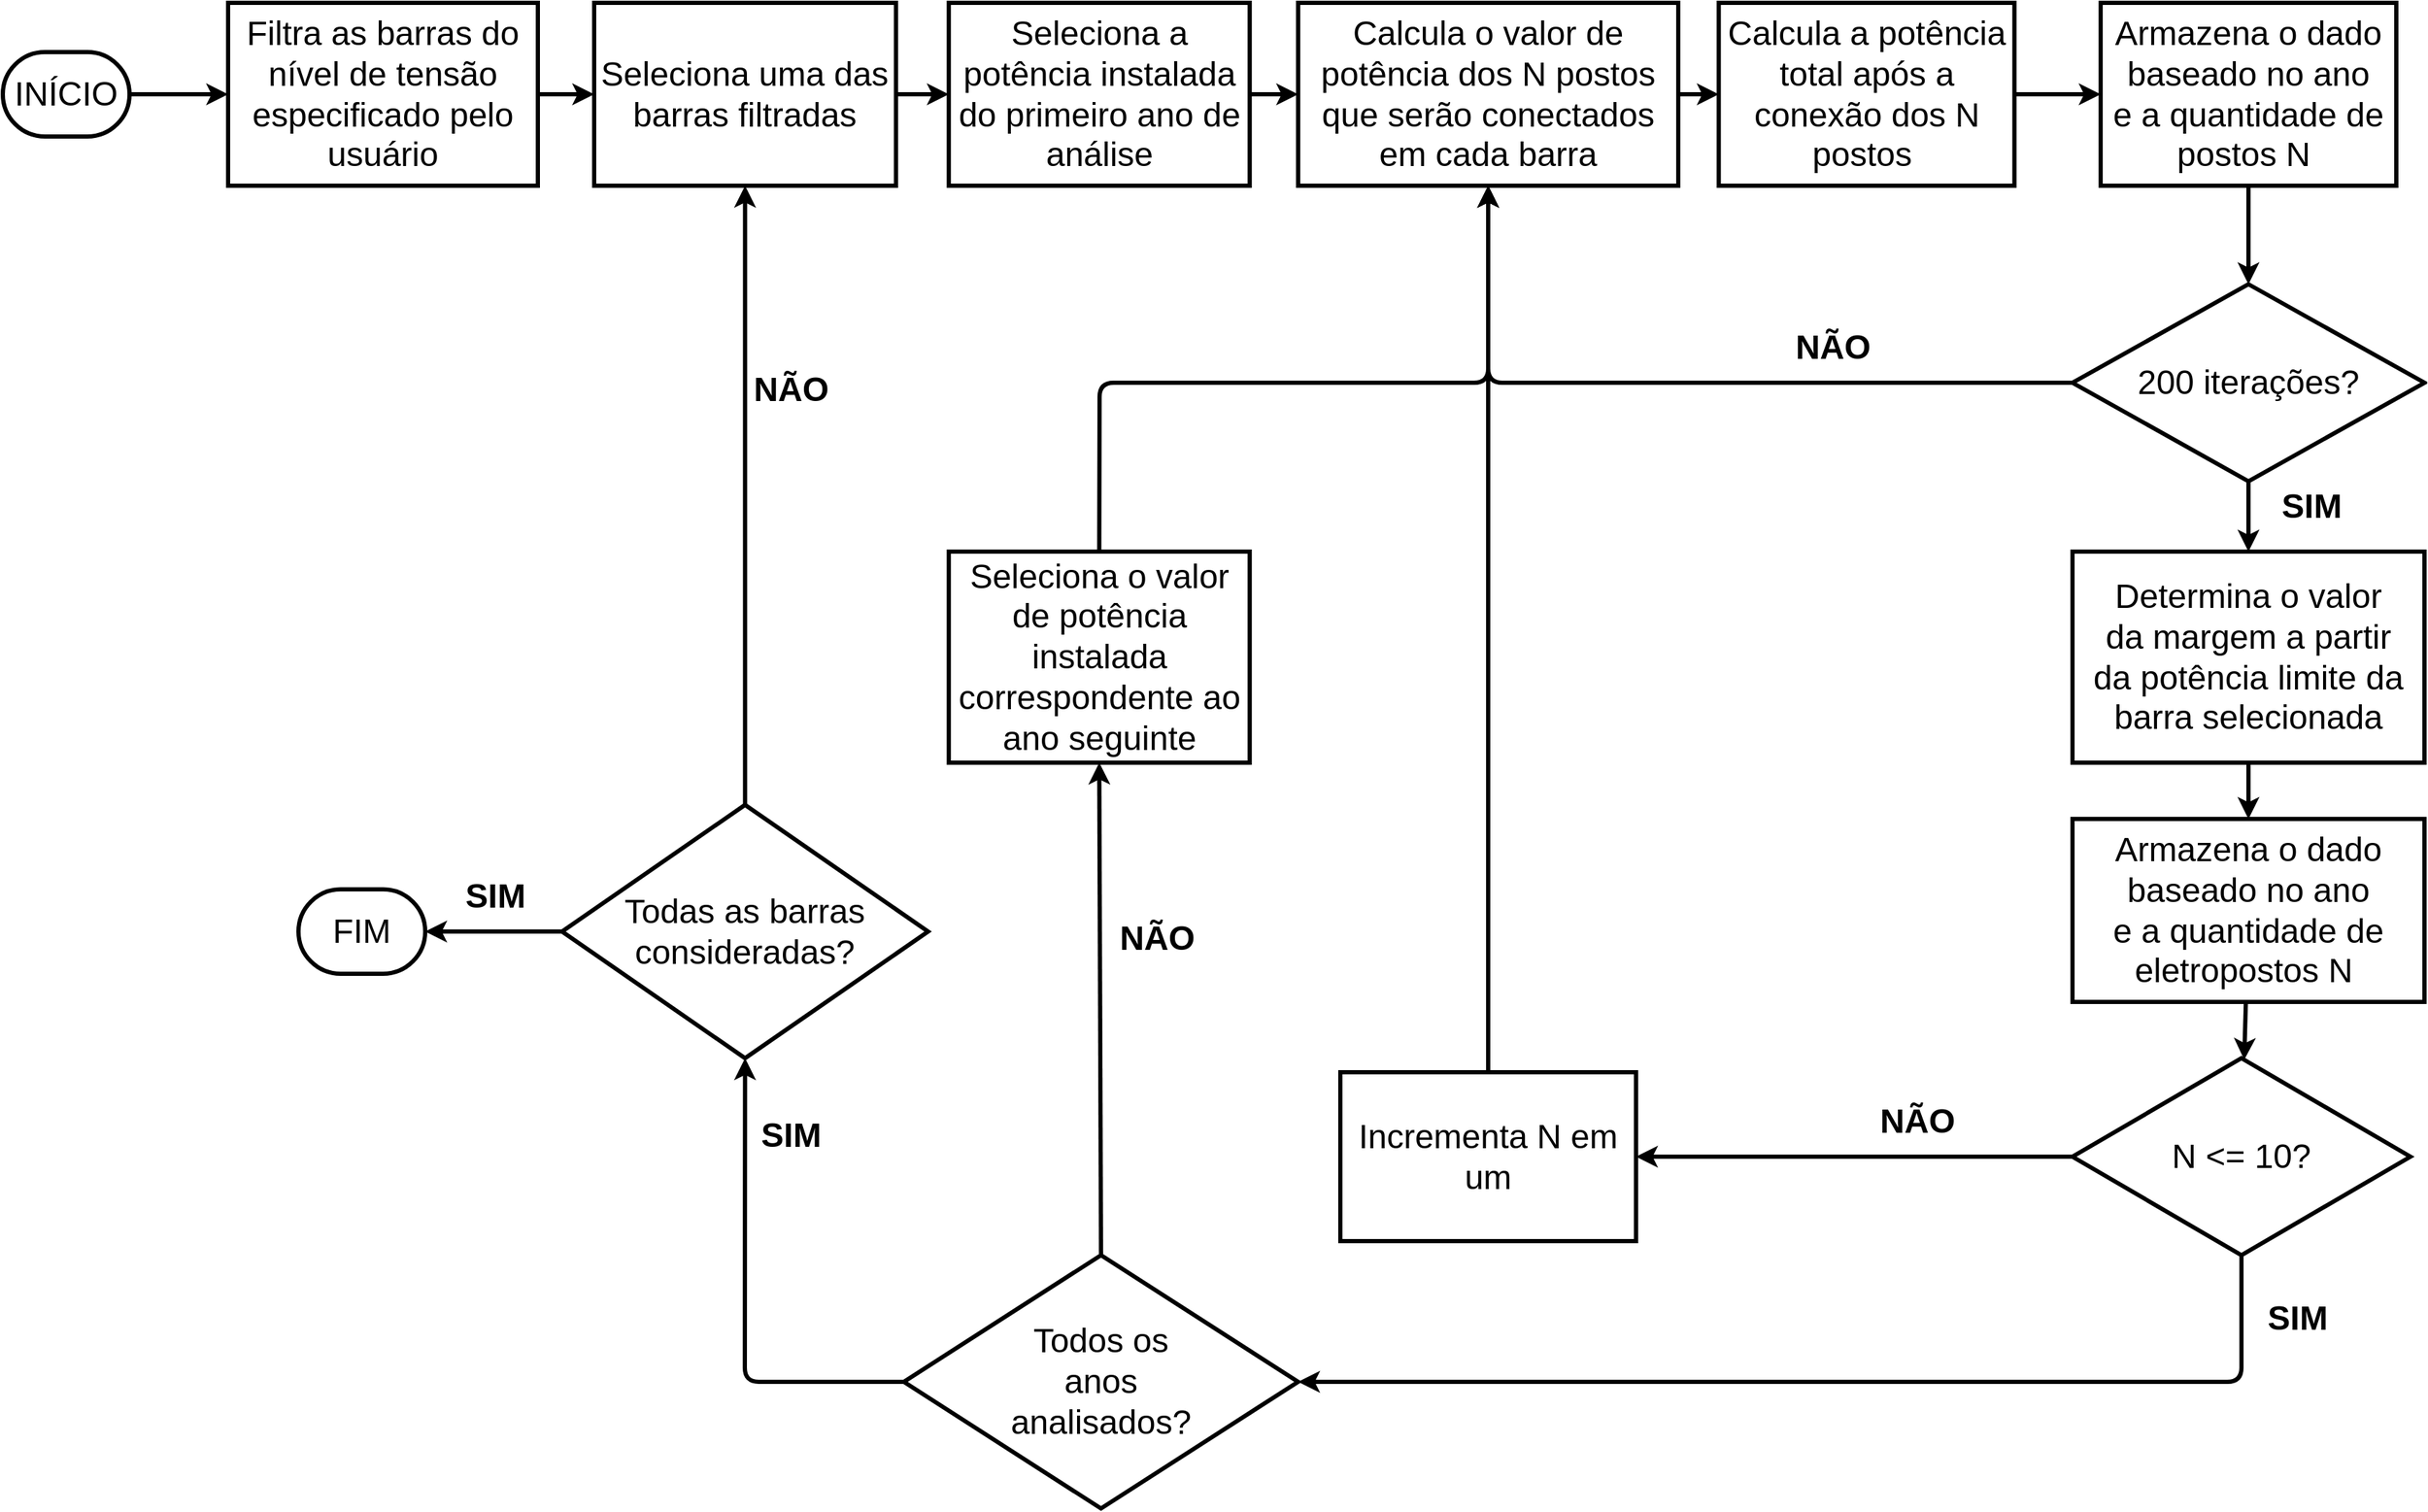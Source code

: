 <mxfile>
    <diagram id="v7DR3OZrTKcgggxZ--NC" name="Page-1">
        <mxGraphModel dx="1769" dy="667" grid="1" gridSize="10" guides="1" tooltips="1" connect="1" arrows="1" fold="1" page="1" pageScale="1" pageWidth="850" pageHeight="1100" math="0" shadow="0">
            <root>
                <mxCell id="0"/>
                <mxCell id="1" parent="0"/>
                <mxCell id="102" style="edgeStyle=none;html=1;exitX=1;exitY=0.5;exitDx=0;exitDy=0;entryX=0;entryY=0.5;entryDx=0;entryDy=0;strokeWidth=3;fontSize=24;" parent="1" source="103" target="109" edge="1">
                    <mxGeometry relative="1" as="geometry"/>
                </mxCell>
                <mxCell id="103" value="&lt;font style=&quot;font-size: 24px;&quot;&gt;INÍCIO&lt;/font&gt;" style="rounded=1;whiteSpace=wrap;html=1;arcSize=50;strokeWidth=3;fontSize=24;" parent="1" vertex="1">
                    <mxGeometry x="-510" y="675" width="90" height="60" as="geometry"/>
                </mxCell>
                <mxCell id="104" style="edgeStyle=none;html=1;exitX=1;exitY=0.5;exitDx=0;exitDy=0;entryX=0;entryY=0.5;entryDx=0;entryDy=0;strokeWidth=3;fontSize=24;" parent="1" source="105" target="107" edge="1">
                    <mxGeometry relative="1" as="geometry"/>
                </mxCell>
                <mxCell id="105" value="&lt;font style=&quot;font-size: 24px;&quot;&gt;Seleciona uma das barras filtradas&lt;/font&gt;" style="rounded=0;whiteSpace=wrap;html=1;strokeWidth=3;fontSize=24;" parent="1" vertex="1">
                    <mxGeometry x="-90" y="640" width="214.37" height="130" as="geometry"/>
                </mxCell>
                <mxCell id="117" value="" style="edgeStyle=none;html=1;strokeWidth=3;fontSize=24;" parent="1" source="107" target="116" edge="1">
                    <mxGeometry relative="1" as="geometry"/>
                </mxCell>
                <mxCell id="107" value="&lt;span style=&quot;font-size: 24px;&quot;&gt;Seleciona a&lt;br style=&quot;font-size: 24px;&quot;&gt;potência instalada do&amp;nbsp;primeiro ano de análise&lt;/span&gt;" style="rounded=0;whiteSpace=wrap;html=1;strokeWidth=3;fontSize=24;" parent="1" vertex="1">
                    <mxGeometry x="161.87" y="640" width="213.75" height="130" as="geometry"/>
                </mxCell>
                <mxCell id="183" value="" style="edgeStyle=none;html=1;strokeWidth=3;fontSize=24;" parent="1" source="109" target="105" edge="1">
                    <mxGeometry relative="1" as="geometry"/>
                </mxCell>
                <mxCell id="109" value="&lt;font style=&quot;font-size: 24px;&quot;&gt;Filtra as barras do nível de tensão especificado pelo usuário&lt;/font&gt;" style="rounded=0;whiteSpace=wrap;html=1;strokeWidth=3;fontSize=24;" parent="1" vertex="1">
                    <mxGeometry x="-350" y="640" width="220" height="130" as="geometry"/>
                </mxCell>
                <mxCell id="147" style="edgeStyle=none;html=1;exitX=0;exitY=0.5;exitDx=0;exitDy=0;entryX=0.5;entryY=1;entryDx=0;entryDy=0;strokeWidth=3;fontSize=24;" parent="1" source="112" target="146" edge="1">
                    <mxGeometry relative="1" as="geometry">
                        <Array as="points">
                            <mxPoint x="17" y="1620"/>
                        </Array>
                    </mxGeometry>
                </mxCell>
                <mxCell id="178" style="edgeStyle=none;html=1;exitX=0.5;exitY=0;exitDx=0;exitDy=0;entryX=0.5;entryY=1;entryDx=0;entryDy=0;strokeWidth=3;fontSize=24;" parent="1" source="112" target="176" edge="1">
                    <mxGeometry relative="1" as="geometry"/>
                </mxCell>
                <mxCell id="112" value="&lt;font style=&quot;font-size: 24px;&quot;&gt;Todos os&lt;br style=&quot;font-size: 24px;&quot;&gt;anos&lt;br style=&quot;font-size: 24px;&quot;&gt;analisados?&lt;/font&gt;" style="rhombus;whiteSpace=wrap;html=1;strokeWidth=3;fontSize=24;" parent="1" vertex="1">
                    <mxGeometry x="130" y="1530" width="280" height="180" as="geometry"/>
                </mxCell>
                <mxCell id="115" value="&lt;font style=&quot;font-size: 24px;&quot;&gt;NÃO&lt;/font&gt;" style="text;strokeColor=none;align=center;fillColor=none;html=1;verticalAlign=middle;whiteSpace=wrap;rounded=0;fontStyle=1;fontSize=24;" parent="1" vertex="1">
                    <mxGeometry x="820" y="1420" width="60" height="30" as="geometry"/>
                </mxCell>
                <mxCell id="119" value="" style="edgeStyle=none;html=1;strokeWidth=3;fontSize=24;exitX=1;exitY=0.5;exitDx=0;exitDy=0;" parent="1" source="116" target="118" edge="1">
                    <mxGeometry relative="1" as="geometry">
                        <Array as="points"/>
                    </mxGeometry>
                </mxCell>
                <mxCell id="116" value="&lt;font style=&quot;font-size: 24px;&quot;&gt;Calcula o valor de potência dos N postos que serão conectados em cada barra&lt;/font&gt;" style="rounded=0;whiteSpace=wrap;html=1;strokeWidth=3;fontSize=24;" parent="1" vertex="1">
                    <mxGeometry x="410" y="640" width="270" height="130" as="geometry"/>
                </mxCell>
                <mxCell id="170" value="" style="edgeStyle=none;html=1;strokeWidth=3;fontSize=24;" parent="1" source="118" target="168" edge="1">
                    <mxGeometry relative="1" as="geometry"/>
                </mxCell>
                <mxCell id="118" value="&lt;font style=&quot;font-size: 24px;&quot;&gt;Calcula a potência&lt;br style=&quot;font-size: 24px;&quot;&gt;total após a conexão dos&amp;nbsp;N postos&amp;nbsp;&lt;/font&gt;" style="rounded=0;whiteSpace=wrap;html=1;strokeWidth=3;fontSize=24;" parent="1" vertex="1">
                    <mxGeometry x="708.75" y="640" width="210" height="130" as="geometry"/>
                </mxCell>
                <mxCell id="149" style="edgeStyle=none;html=1;exitX=0;exitY=0.5;exitDx=0;exitDy=0;entryX=0.5;entryY=1;entryDx=0;entryDy=0;strokeWidth=3;fontSize=24;" parent="1" source="123" target="116" edge="1">
                    <mxGeometry relative="1" as="geometry">
                        <Array as="points">
                            <mxPoint x="545" y="910"/>
                        </Array>
                    </mxGeometry>
                </mxCell>
                <mxCell id="186" value="" style="edgeStyle=none;html=1;strokeWidth=3;fontSize=24;" parent="1" source="123" target="141" edge="1">
                    <mxGeometry relative="1" as="geometry"/>
                </mxCell>
                <mxCell id="123" value="&lt;font style=&quot;font-size: 24px;&quot;&gt;200 iterações?&lt;/font&gt;" style="rhombus;whiteSpace=wrap;html=1;strokeWidth=3;fontSize=24;" parent="1" vertex="1">
                    <mxGeometry x="960" y="840" width="250" height="140" as="geometry"/>
                </mxCell>
                <mxCell id="154" style="edgeStyle=none;html=1;exitX=0;exitY=0.5;exitDx=0;exitDy=0;entryX=1;entryY=0.5;entryDx=0;entryDy=0;strokeWidth=3;fontSize=24;" parent="1" source="136" target="152" edge="1">
                    <mxGeometry relative="1" as="geometry"/>
                </mxCell>
                <mxCell id="189" style="edgeStyle=none;html=1;exitX=0.5;exitY=1;exitDx=0;exitDy=0;entryX=1;entryY=0.5;entryDx=0;entryDy=0;strokeWidth=3;fontSize=24;" parent="1" source="136" target="112" edge="1">
                    <mxGeometry relative="1" as="geometry">
                        <Array as="points">
                            <mxPoint x="1080" y="1620"/>
                        </Array>
                    </mxGeometry>
                </mxCell>
                <mxCell id="136" value="&lt;font style=&quot;font-size: 24px;&quot;&gt;N &amp;lt;= 10?&lt;/font&gt;" style="rhombus;whiteSpace=wrap;html=1;strokeWidth=3;fontSize=24;" parent="1" vertex="1">
                    <mxGeometry x="960" y="1390" width="240" height="140" as="geometry"/>
                </mxCell>
                <mxCell id="175" value="" style="edgeStyle=none;html=1;strokeWidth=3;fontSize=24;" parent="1" source="141" target="173" edge="1">
                    <mxGeometry relative="1" as="geometry"/>
                </mxCell>
                <mxCell id="141" value="&lt;font style=&quot;font-size: 24px;&quot;&gt;Determina o valor&lt;br style=&quot;font-size: 24px;&quot;&gt;da margem a partir&lt;br style=&quot;font-size: 24px;&quot;&gt;da potência limite da barra selecionada&lt;br style=&quot;font-size: 24px;&quot;&gt;&lt;/font&gt;" style="rounded=0;whiteSpace=wrap;html=1;strokeWidth=3;fontSize=24;" parent="1" vertex="1">
                    <mxGeometry x="960" y="1030" width="250" height="150" as="geometry"/>
                </mxCell>
                <mxCell id="166" style="edgeStyle=none;html=1;exitX=0;exitY=0.5;exitDx=0;exitDy=0;entryX=1;entryY=0.5;entryDx=0;entryDy=0;strokeWidth=3;fontSize=24;" parent="1" source="146" target="165" edge="1">
                    <mxGeometry relative="1" as="geometry"/>
                </mxCell>
                <mxCell id="180" style="edgeStyle=none;html=1;exitX=0.5;exitY=0;exitDx=0;exitDy=0;entryX=0.5;entryY=1;entryDx=0;entryDy=0;strokeWidth=3;fontSize=24;" parent="1" source="146" target="105" edge="1">
                    <mxGeometry relative="1" as="geometry"/>
                </mxCell>
                <mxCell id="146" value="&lt;span style=&quot;font-size: 24px;&quot;&gt;Todas as barras&lt;br style=&quot;font-size: 24px;&quot;&gt;consideradas?&lt;/span&gt;" style="rhombus;whiteSpace=wrap;html=1;strokeWidth=3;fontSize=24;" parent="1" vertex="1">
                    <mxGeometry x="-112.81" y="1210" width="260" height="180" as="geometry"/>
                </mxCell>
                <mxCell id="153" value="" style="edgeStyle=none;html=1;strokeWidth=3;fontSize=24;" parent="1" source="152" target="116" edge="1">
                    <mxGeometry relative="1" as="geometry"/>
                </mxCell>
                <mxCell id="152" value="&lt;font style=&quot;font-size: 24px;&quot;&gt;Incrementa N em um&lt;/font&gt;" style="rounded=0;whiteSpace=wrap;html=1;strokeWidth=3;fontSize=24;" parent="1" vertex="1">
                    <mxGeometry x="440" y="1400" width="210" height="120" as="geometry"/>
                </mxCell>
                <mxCell id="160" value="&lt;font style=&quot;font-size: 24px;&quot;&gt;NÃO&lt;/font&gt;" style="text;strokeColor=none;align=center;fillColor=none;html=1;verticalAlign=middle;whiteSpace=wrap;rounded=0;fontStyle=1;fontSize=24;" parent="1" vertex="1">
                    <mxGeometry x="280" y="1290" width="60" height="30" as="geometry"/>
                </mxCell>
                <mxCell id="161" value="&lt;font style=&quot;font-size: 24px;&quot;&gt;NÃO&lt;/font&gt;" style="text;strokeColor=none;align=center;fillColor=none;html=1;verticalAlign=middle;whiteSpace=wrap;rounded=0;fontStyle=1;fontSize=24;" parent="1" vertex="1">
                    <mxGeometry x="20" y="900" width="60" height="30" as="geometry"/>
                </mxCell>
                <mxCell id="165" value="&lt;font style=&quot;font-size: 24px;&quot;&gt;FIM&lt;/font&gt;" style="rounded=1;whiteSpace=wrap;html=1;arcSize=50;strokeWidth=3;fontSize=24;" parent="1" vertex="1">
                    <mxGeometry x="-300" y="1270" width="90" height="60" as="geometry"/>
                </mxCell>
                <mxCell id="167" value="&lt;font style=&quot;font-size: 24px;&quot;&gt;SIM&lt;/font&gt;" style="text;strokeColor=none;align=center;fillColor=none;html=1;verticalAlign=middle;whiteSpace=wrap;rounded=0;fontStyle=1;fontSize=24;" parent="1" vertex="1">
                    <mxGeometry x="-190" y="1260" width="60" height="30" as="geometry"/>
                </mxCell>
                <mxCell id="171" value="" style="edgeStyle=none;html=1;strokeWidth=3;fontSize=24;" parent="1" source="168" target="123" edge="1">
                    <mxGeometry relative="1" as="geometry"/>
                </mxCell>
                <mxCell id="168" value="&lt;font style=&quot;font-size: 24px;&quot;&gt;Armazena o dado baseado no ano&lt;br style=&quot;font-size: 24px;&quot;&gt;e a quantidade de postos N&amp;nbsp;&lt;/font&gt;" style="rounded=0;whiteSpace=wrap;html=1;strokeWidth=3;fontSize=24;" parent="1" vertex="1">
                    <mxGeometry x="980" y="640" width="210" height="130" as="geometry"/>
                </mxCell>
                <mxCell id="187" value="" style="edgeStyle=none;html=1;strokeWidth=3;fontSize=24;" parent="1" source="173" target="136" edge="1">
                    <mxGeometry relative="1" as="geometry"/>
                </mxCell>
                <mxCell id="173" value="&lt;font style=&quot;font-size: 24px;&quot;&gt;Armazena o dado baseado no ano&lt;br style=&quot;font-size: 24px;&quot;&gt;e a quantidade de eletropostos N&amp;nbsp;&lt;/font&gt;" style="rounded=0;whiteSpace=wrap;html=1;strokeWidth=3;fontSize=24;" parent="1" vertex="1">
                    <mxGeometry x="960" y="1220" width="250" height="130" as="geometry"/>
                </mxCell>
                <mxCell id="179" style="edgeStyle=none;html=1;exitX=0.5;exitY=0;exitDx=0;exitDy=0;strokeWidth=3;fontSize=24;" parent="1" source="176" edge="1">
                    <mxGeometry relative="1" as="geometry">
                        <mxPoint x="545" y="770" as="targetPoint"/>
                        <Array as="points">
                            <mxPoint x="269" y="910"/>
                            <mxPoint x="545" y="910"/>
                        </Array>
                    </mxGeometry>
                </mxCell>
                <mxCell id="176" value="&lt;font style=&quot;font-size: 24px;&quot;&gt;Seleciona o valor de potência instalada correspondente ao ano seguinte&lt;/font&gt;" style="rounded=0;whiteSpace=wrap;html=1;strokeWidth=3;fontSize=24;" parent="1" vertex="1">
                    <mxGeometry x="161.87" y="1030" width="213.75" height="150" as="geometry"/>
                </mxCell>
                <mxCell id="181" value="&lt;font style=&quot;font-size: 24px;&quot;&gt;SIM&lt;/font&gt;" style="text;strokeColor=none;align=center;fillColor=none;html=1;verticalAlign=middle;whiteSpace=wrap;rounded=0;fontStyle=1;fontSize=24;" parent="1" vertex="1">
                    <mxGeometry x="20" y="1430" width="60" height="30" as="geometry"/>
                </mxCell>
                <mxCell id="191" value="&lt;font style=&quot;font-size: 24px;&quot;&gt;NÃO&lt;/font&gt;" style="text;strokeColor=none;align=center;fillColor=none;html=1;verticalAlign=middle;whiteSpace=wrap;rounded=0;fontStyle=1;fontSize=24;" parent="1" vertex="1">
                    <mxGeometry x="760" y="870" width="60" height="30" as="geometry"/>
                </mxCell>
                <mxCell id="192" value="&lt;font style=&quot;font-size: 24px;&quot;&gt;SIM&lt;/font&gt;" style="text;strokeColor=none;align=center;fillColor=none;html=1;verticalAlign=middle;whiteSpace=wrap;rounded=0;fontStyle=1;fontSize=24;" parent="1" vertex="1">
                    <mxGeometry x="1100" y="983" width="60" height="30" as="geometry"/>
                </mxCell>
                <mxCell id="193" value="&lt;font style=&quot;font-size: 24px;&quot;&gt;SIM&lt;/font&gt;" style="text;strokeColor=none;align=center;fillColor=none;html=1;verticalAlign=middle;whiteSpace=wrap;rounded=0;fontStyle=1;fontSize=24;" parent="1" vertex="1">
                    <mxGeometry x="1090" y="1560" width="60" height="30" as="geometry"/>
                </mxCell>
            </root>
        </mxGraphModel>
    </diagram>
</mxfile>